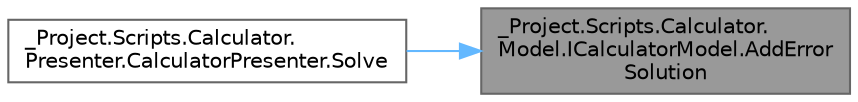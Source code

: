 digraph "_Project.Scripts.Calculator.Model.ICalculatorModel.AddErrorSolution"
{
 // LATEX_PDF_SIZE
  bgcolor="transparent";
  edge [fontname=Helvetica,fontsize=10,labelfontname=Helvetica,labelfontsize=10];
  node [fontname=Helvetica,fontsize=10,shape=box,height=0.2,width=0.4];
  rankdir="RL";
  Node1 [id="Node000001",label="_Project.Scripts.Calculator.\lModel.ICalculatorModel.AddError\lSolution",height=0.2,width=0.4,color="gray40", fillcolor="grey60", style="filled", fontcolor="black",tooltip="Метод добавления ошибочного решения в историю"];
  Node1 -> Node2 [id="edge1_Node000001_Node000002",dir="back",color="steelblue1",style="solid",tooltip=" "];
  Node2 [id="Node000002",label="_Project.Scripts.Calculator.\lPresenter.CalculatorPresenter.Solve",height=0.2,width=0.4,color="grey40", fillcolor="white", style="filled",URL="$class___project_1_1_scripts_1_1_calculator_1_1_presenter_1_1_calculator_presenter.html#a1da8ffe2f1af900efd472b51a403916c",tooltip="Метод получения решения математичского выражения"];
}
